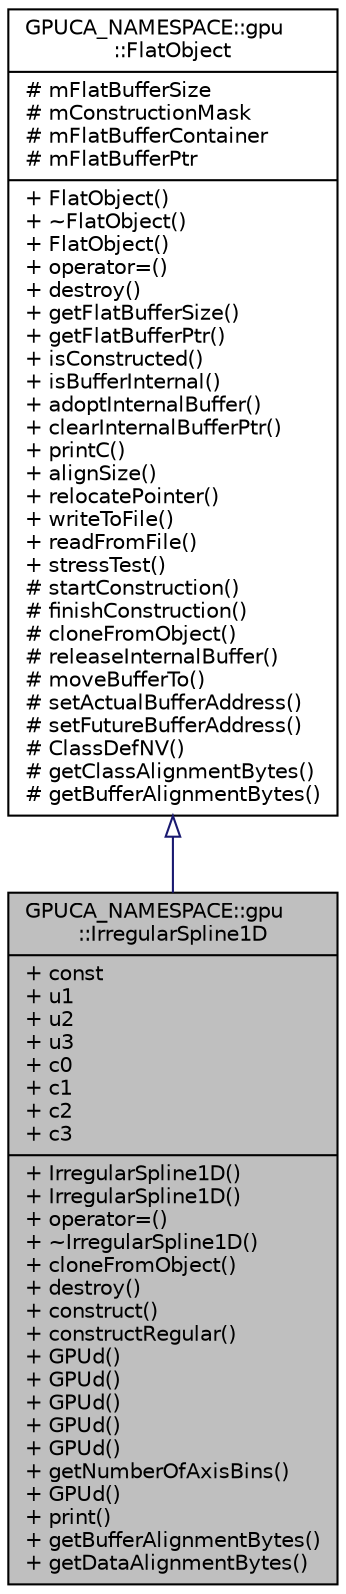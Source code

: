 digraph "GPUCA_NAMESPACE::gpu::IrregularSpline1D"
{
 // INTERACTIVE_SVG=YES
  bgcolor="transparent";
  edge [fontname="Helvetica",fontsize="10",labelfontname="Helvetica",labelfontsize="10"];
  node [fontname="Helvetica",fontsize="10",shape=record];
  Node0 [label="{GPUCA_NAMESPACE::gpu\l::IrregularSpline1D\n|+ const\l+ u1\l+ u2\l+ u3\l+ c0\l+ c1\l+ c2\l+ c3\l|+ IrregularSpline1D()\l+ IrregularSpline1D()\l+ operator=()\l+ ~IrregularSpline1D()\l+ cloneFromObject()\l+ destroy()\l+ construct()\l+ constructRegular()\l+ GPUd()\l+ GPUd()\l+ GPUd()\l+ GPUd()\l+ GPUd()\l+ getNumberOfAxisBins()\l+ GPUd()\l+ print()\l+ getBufferAlignmentBytes()\l+ getDataAlignmentBytes()\l}",height=0.2,width=0.4,color="black", fillcolor="grey75", style="filled", fontcolor="black"];
  Node1 -> Node0 [dir="back",color="midnightblue",fontsize="10",style="solid",arrowtail="onormal",fontname="Helvetica"];
  Node1 [label="{GPUCA_NAMESPACE::gpu\l::FlatObject\n|# mFlatBufferSize\l# mConstructionMask\l# mFlatBufferContainer\l# mFlatBufferPtr\l|+ FlatObject()\l+ ~FlatObject()\l+ FlatObject()\l+ operator=()\l+ destroy()\l+ getFlatBufferSize()\l+ getFlatBufferPtr()\l+ isConstructed()\l+ isBufferInternal()\l+ adoptInternalBuffer()\l+ clearInternalBufferPtr()\l+ printC()\l+ alignSize()\l+ relocatePointer()\l+ writeToFile()\l+ readFromFile()\l+ stressTest()\l# startConstruction()\l# finishConstruction()\l# cloneFromObject()\l# releaseInternalBuffer()\l# moveBufferTo()\l# setActualBufferAddress()\l# setFutureBufferAddress()\l# ClassDefNV()\l# getClassAlignmentBytes()\l# getBufferAlignmentBytes()\l}",height=0.2,width=0.4,color="black",URL="$dc/d5e/classGPUCA__NAMESPACE_1_1gpu_1_1FlatObject.html",tooltip="GPUCA_GPUCODE. "];
}
